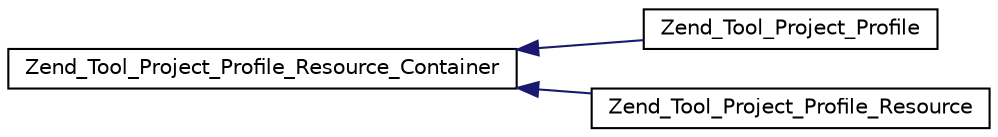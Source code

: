 digraph G
{
  edge [fontname="Helvetica",fontsize="10",labelfontname="Helvetica",labelfontsize="10"];
  node [fontname="Helvetica",fontsize="10",shape=record];
  rankdir="LR";
  Node1 [label="Zend_Tool_Project_Profile_Resource_Container",height=0.2,width=0.4,color="black", fillcolor="white", style="filled",URL="$class_zend___tool___project___profile___resource___container.html"];
  Node1 -> Node2 [dir="back",color="midnightblue",fontsize="10",style="solid",fontname="Helvetica"];
  Node2 [label="Zend_Tool_Project_Profile",height=0.2,width=0.4,color="black", fillcolor="white", style="filled",URL="$class_zend___tool___project___profile.html"];
  Node1 -> Node3 [dir="back",color="midnightblue",fontsize="10",style="solid",fontname="Helvetica"];
  Node3 [label="Zend_Tool_Project_Profile_Resource",height=0.2,width=0.4,color="black", fillcolor="white", style="filled",URL="$class_zend___tool___project___profile___resource.html"];
}
